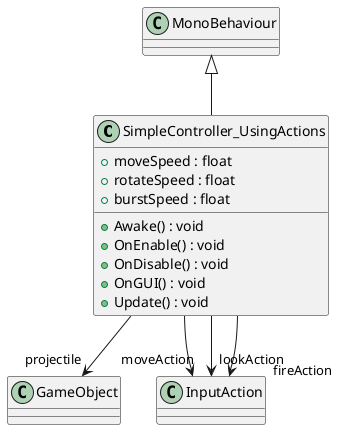 @startuml
class SimpleController_UsingActions {
    + moveSpeed : float
    + rotateSpeed : float
    + burstSpeed : float
    + Awake() : void
    + OnEnable() : void
    + OnDisable() : void
    + OnGUI() : void
    + Update() : void
}
MonoBehaviour <|-- SimpleController_UsingActions
SimpleController_UsingActions --> "projectile" GameObject
SimpleController_UsingActions --> "moveAction" InputAction
SimpleController_UsingActions --> "lookAction" InputAction
SimpleController_UsingActions --> "fireAction" InputAction
@enduml
